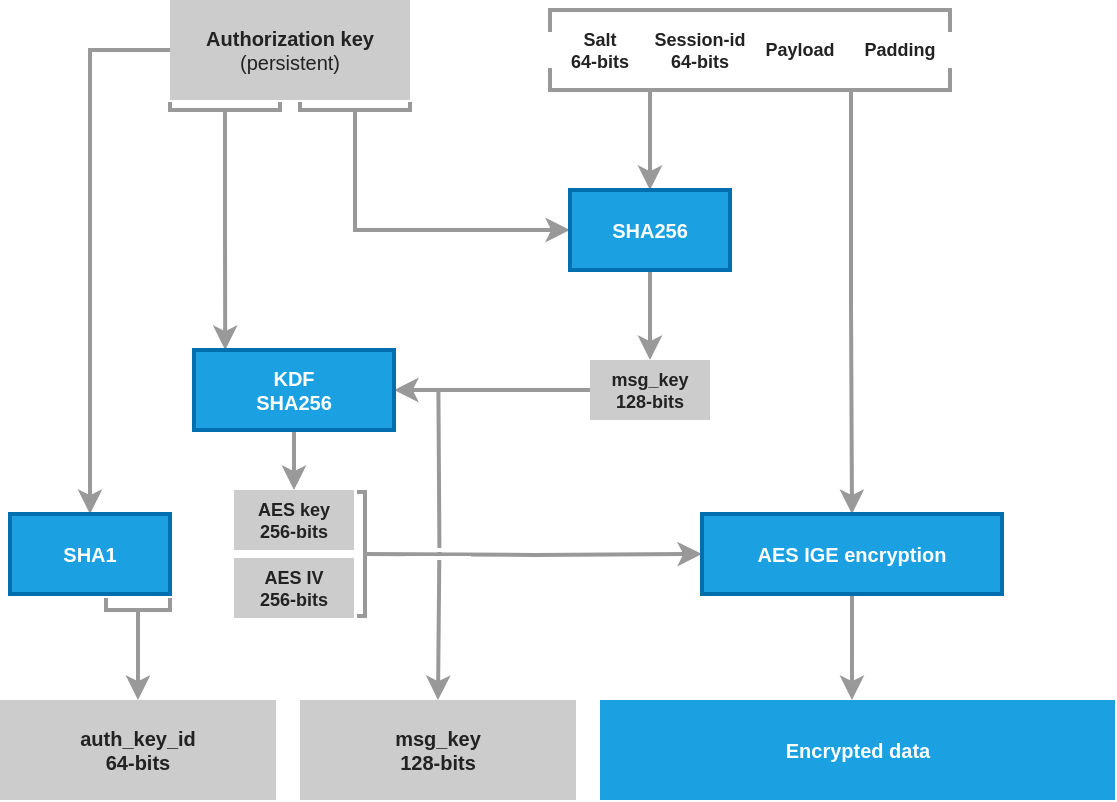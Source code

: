 <mxfile version="15.0.3" type="device"><diagram id="B_pJObWJwHofZ2sz2g88" name="Page-1"><mxGraphModel dx="413" dy="218" grid="1" gridSize="10" guides="1" tooltips="1" connect="1" arrows="1" fold="1" page="1" pageScale="1" pageWidth="565" pageHeight="420" math="0" shadow="0"><root><mxCell id="0"/><mxCell id="1" parent="0"/><mxCell id="ySvOMdyT5Ek2yyBn2JXz-30" style="edgeStyle=orthogonalEdgeStyle;rounded=0;orthogonalLoop=1;jettySize=auto;html=1;exitX=0;exitY=0.5;exitDx=0;exitDy=0;fontSize=10;fontColor=#222222;strokeColor=#999999;strokeWidth=2;entryX=0.5;entryY=0;entryDx=0;entryDy=0;" edge="1" parent="1" source="ySvOMdyT5Ek2yyBn2JXz-1" target="ySvOMdyT5Ek2yyBn2JXz-31"><mxGeometry relative="1" as="geometry"><mxPoint x="50" y="225" as="targetPoint"/></mxGeometry></mxCell><mxCell id="ySvOMdyT5Ek2yyBn2JXz-1" value="&lt;div style=&quot;font-size: 10px;&quot;&gt;Authorization key&lt;/div&gt;&lt;span style=&quot;font-weight: normal; font-size: 10px;&quot;&gt;(persistent)&lt;/span&gt;" style="rounded=0;whiteSpace=wrap;html=1;fontStyle=1;fontColor=#222222;fontSize=10;strokeColor=none;fillColor=#CCCCCC;" vertex="1" parent="1"><mxGeometry x="90" y="10" width="120" height="50" as="geometry"/></mxCell><mxCell id="ySvOMdyT5Ek2yyBn2JXz-38" style="edgeStyle=orthogonalEdgeStyle;rounded=0;orthogonalLoop=1;jettySize=auto;html=1;exitX=0.5;exitY=1;exitDx=0;exitDy=0;fontSize=10;fontColor=#222222;strokeColor=#999999;strokeWidth=2;" edge="1" parent="1" source="ySvOMdyT5Ek2yyBn2JXz-2"><mxGeometry relative="1" as="geometry"><mxPoint x="117.611" y="185" as="targetPoint"/></mxGeometry></mxCell><mxCell id="ySvOMdyT5Ek2yyBn2JXz-2" value="" style="shape=partialRectangle;whiteSpace=wrap;html=1;bottom=1;right=1;left=1;top=0;fillColor=none;routingCenterX=-0.5;strokeWidth=2;strokeColor=#999999;" vertex="1" parent="1"><mxGeometry x="90" y="62" width="55" height="3" as="geometry"/></mxCell><mxCell id="ySvOMdyT5Ek2yyBn2JXz-13" style="edgeStyle=orthogonalEdgeStyle;rounded=0;orthogonalLoop=1;jettySize=auto;html=1;exitX=0.5;exitY=1;exitDx=0;exitDy=0;entryX=0;entryY=0.5;entryDx=0;entryDy=0;fontSize=10;strokeWidth=2;strokeColor=#999999;" edge="1" parent="1" source="ySvOMdyT5Ek2yyBn2JXz-4" target="ySvOMdyT5Ek2yyBn2JXz-12"><mxGeometry relative="1" as="geometry"/></mxCell><mxCell id="ySvOMdyT5Ek2yyBn2JXz-4" value="" style="shape=partialRectangle;whiteSpace=wrap;html=1;bottom=1;right=1;left=1;top=0;fillColor=none;routingCenterX=-0.5;perimeterSpacing=1;strokeWidth=2;strokeColor=#999999;" vertex="1" parent="1"><mxGeometry x="155" y="62" width="55" height="3" as="geometry"/></mxCell><mxCell id="ySvOMdyT5Ek2yyBn2JXz-6" value="" style="shape=partialRectangle;whiteSpace=wrap;html=1;bottom=1;right=1;left=1;top=0;fillColor=none;routingCenterX=-0.5;perimeterSpacing=1;strokeWidth=2;direction=west;strokeColor=#999999;" vertex="1" parent="1"><mxGeometry x="280" y="15" width="200" height="10" as="geometry"/></mxCell><mxCell id="ySvOMdyT5Ek2yyBn2JXz-29" style="edgeStyle=orthogonalEdgeStyle;rounded=0;orthogonalLoop=1;jettySize=auto;html=1;exitX=0.75;exitY=1;exitDx=0;exitDy=0;entryX=0.5;entryY=0;entryDx=0;entryDy=0;fontSize=10;fontColor=#222222;strokeColor=#999999;strokeWidth=2;" edge="1" parent="1" source="ySvOMdyT5Ek2yyBn2JXz-7" target="ySvOMdyT5Ek2yyBn2JXz-28"><mxGeometry relative="1" as="geometry"/></mxCell><mxCell id="ySvOMdyT5Ek2yyBn2JXz-7" value="" style="shape=partialRectangle;whiteSpace=wrap;html=1;bottom=1;right=1;left=1;top=0;fillColor=none;routingCenterX=-0.5;perimeterSpacing=1;strokeWidth=2;direction=east;strokeColor=#999999;" vertex="1" parent="1"><mxGeometry x="280" y="45" width="200" height="10" as="geometry"/></mxCell><mxCell id="ySvOMdyT5Ek2yyBn2JXz-8" value="&lt;div style=&quot;font-size: 9px;&quot;&gt;Salt&lt;/div&gt;&lt;div style=&quot;font-size: 9px;&quot;&gt;64-bits&lt;br style=&quot;font-size: 9px;&quot;&gt;&lt;/div&gt;" style="text;html=1;strokeColor=none;fillColor=none;align=center;verticalAlign=middle;whiteSpace=wrap;rounded=0;fontSize=9;fontColor=#222222;fontStyle=1" vertex="1" parent="1"><mxGeometry x="280" y="25" width="50" height="20" as="geometry"/></mxCell><mxCell id="ySvOMdyT5Ek2yyBn2JXz-17" style="edgeStyle=orthogonalEdgeStyle;rounded=0;orthogonalLoop=1;jettySize=auto;html=1;entryX=0.5;entryY=0;entryDx=0;entryDy=0;fontSize=10;strokeColor=#999999;strokeWidth=2;" edge="1" parent="1" target="ySvOMdyT5Ek2yyBn2JXz-12"><mxGeometry relative="1" as="geometry"><mxPoint x="330" y="55" as="sourcePoint"/><Array as="points"><mxPoint x="330" y="65"/></Array></mxGeometry></mxCell><mxCell id="ySvOMdyT5Ek2yyBn2JXz-9" value="&lt;div style=&quot;font-size: 9px;&quot;&gt;Session-id&lt;/div&gt;&lt;div style=&quot;font-size: 9px;&quot;&gt;64-bits&lt;br style=&quot;font-size: 9px;&quot;&gt;&lt;/div&gt;" style="text;html=1;strokeColor=none;fillColor=none;align=center;verticalAlign=middle;whiteSpace=wrap;rounded=0;fontSize=9;fontColor=#222222;fontStyle=1" vertex="1" parent="1"><mxGeometry x="330" y="25" width="50" height="20" as="geometry"/></mxCell><mxCell id="ySvOMdyT5Ek2yyBn2JXz-10" value="Payload" style="text;html=1;strokeColor=none;fillColor=none;align=center;verticalAlign=middle;whiteSpace=wrap;rounded=0;fontSize=9;fontColor=#222222;fontStyle=1" vertex="1" parent="1"><mxGeometry x="380" y="25" width="50" height="20" as="geometry"/></mxCell><mxCell id="ySvOMdyT5Ek2yyBn2JXz-11" value="Padding" style="text;html=1;strokeColor=none;fillColor=none;align=center;verticalAlign=middle;whiteSpace=wrap;rounded=0;fontSize=9;fontColor=#222222;fontStyle=1" vertex="1" parent="1"><mxGeometry x="430" y="25" width="50" height="20" as="geometry"/></mxCell><mxCell id="ySvOMdyT5Ek2yyBn2JXz-19" style="edgeStyle=orthogonalEdgeStyle;rounded=0;orthogonalLoop=1;jettySize=auto;html=1;exitX=0.5;exitY=1;exitDx=0;exitDy=0;entryX=0.5;entryY=0;entryDx=0;entryDy=0;fontSize=9;fontColor=#222222;strokeColor=#999999;strokeWidth=2;" edge="1" parent="1" source="ySvOMdyT5Ek2yyBn2JXz-12" target="ySvOMdyT5Ek2yyBn2JXz-18"><mxGeometry relative="1" as="geometry"/></mxCell><mxCell id="ySvOMdyT5Ek2yyBn2JXz-12" value="SHA256" style="rounded=0;whiteSpace=wrap;html=1;fontSize=10;strokeColor=#006EAF;strokeWidth=2;fillColor=#1ba1e2;fontColor=#ffffff;fontStyle=1" vertex="1" parent="1"><mxGeometry x="290" y="105" width="80" height="40" as="geometry"/></mxCell><mxCell id="ySvOMdyT5Ek2yyBn2JXz-23" style="edgeStyle=orthogonalEdgeStyle;rounded=0;orthogonalLoop=1;jettySize=auto;html=1;exitX=0;exitY=0.5;exitDx=0;exitDy=0;entryX=1;entryY=0.5;entryDx=0;entryDy=0;fontSize=10;fontColor=#222222;strokeColor=#999999;strokeWidth=2;" edge="1" parent="1" source="ySvOMdyT5Ek2yyBn2JXz-18" target="ySvOMdyT5Ek2yyBn2JXz-20"><mxGeometry relative="1" as="geometry"/></mxCell><mxCell id="ySvOMdyT5Ek2yyBn2JXz-18" value="&lt;div&gt;msg_key&lt;/div&gt;128-bits" style="rounded=0;whiteSpace=wrap;html=1;fontStyle=1;fontColor=#222222;fontSize=9;strokeColor=none;fillColor=#CCCCCC;" vertex="1" parent="1"><mxGeometry x="300" y="190" width="60" height="30" as="geometry"/></mxCell><mxCell id="ySvOMdyT5Ek2yyBn2JXz-26" style="edgeStyle=orthogonalEdgeStyle;rounded=0;orthogonalLoop=1;jettySize=auto;html=1;exitX=0.5;exitY=1;exitDx=0;exitDy=0;entryX=0.5;entryY=0;entryDx=0;entryDy=0;fontSize=10;fontColor=#222222;strokeColor=#999999;strokeWidth=2;" edge="1" parent="1" source="ySvOMdyT5Ek2yyBn2JXz-20" target="ySvOMdyT5Ek2yyBn2JXz-24"><mxGeometry relative="1" as="geometry"/></mxCell><mxCell id="ySvOMdyT5Ek2yyBn2JXz-20" value="&lt;div&gt;KDF&lt;/div&gt;&lt;div&gt;SHA256&lt;br&gt;&lt;/div&gt;" style="rounded=0;whiteSpace=wrap;html=1;fontSize=10;strokeColor=#006EAF;strokeWidth=2;fillColor=#1ba1e2;fontColor=#ffffff;fontStyle=1" vertex="1" parent="1"><mxGeometry x="102" y="185" width="100" height="40" as="geometry"/></mxCell><mxCell id="ySvOMdyT5Ek2yyBn2JXz-24" value="&lt;div&gt;AES key&lt;/div&gt;256-bits" style="rounded=0;whiteSpace=wrap;html=1;fontStyle=1;fontColor=#222222;fontSize=9;strokeColor=none;fillColor=#CCCCCC;" vertex="1" parent="1"><mxGeometry x="122" y="255" width="60" height="30" as="geometry"/></mxCell><mxCell id="ySvOMdyT5Ek2yyBn2JXz-27" style="edgeStyle=orthogonalEdgeStyle;rounded=0;orthogonalLoop=1;jettySize=auto;html=1;fontSize=10;fontColor=#222222;strokeColor=#999999;strokeWidth=2;entryX=0;entryY=0.5;entryDx=0;entryDy=0;" edge="1" parent="1" target="ySvOMdyT5Ek2yyBn2JXz-28"><mxGeometry relative="1" as="geometry"><mxPoint x="280" y="287" as="targetPoint"/><mxPoint x="187" y="287" as="sourcePoint"/></mxGeometry></mxCell><mxCell id="ySvOMdyT5Ek2yyBn2JXz-25" value="&lt;div&gt;AES IV&lt;/div&gt;256-bits" style="rounded=0;whiteSpace=wrap;html=1;fontStyle=1;fontColor=#222222;fontSize=9;strokeColor=none;fillColor=#CCCCCC;" vertex="1" parent="1"><mxGeometry x="122" y="289" width="60" height="30" as="geometry"/></mxCell><mxCell id="ySvOMdyT5Ek2yyBn2JXz-44" style="edgeStyle=orthogonalEdgeStyle;rounded=0;orthogonalLoop=1;jettySize=auto;html=1;exitX=0.5;exitY=1;exitDx=0;exitDy=0;fontSize=10;fontColor=#222222;strokeColor=#999999;strokeWidth=2;" edge="1" parent="1" source="ySvOMdyT5Ek2yyBn2JXz-28"><mxGeometry relative="1" as="geometry"><mxPoint x="430.968" y="360" as="targetPoint"/></mxGeometry></mxCell><mxCell id="ySvOMdyT5Ek2yyBn2JXz-28" value="AES IGE encryption" style="rounded=0;whiteSpace=wrap;html=1;fontSize=10;strokeColor=#006EAF;strokeWidth=2;fillColor=#1ba1e2;fontColor=#ffffff;fontStyle=1" vertex="1" parent="1"><mxGeometry x="356" y="267" width="150" height="40" as="geometry"/></mxCell><mxCell id="ySvOMdyT5Ek2yyBn2JXz-31" value="SHA1" style="rounded=0;whiteSpace=wrap;html=1;fontSize=10;strokeColor=#006EAF;strokeWidth=2;fillColor=#1ba1e2;fontColor=#ffffff;fontStyle=1" vertex="1" parent="1"><mxGeometry x="10" y="267" width="80" height="40" as="geometry"/></mxCell><mxCell id="ySvOMdyT5Ek2yyBn2JXz-33" style="edgeStyle=orthogonalEdgeStyle;rounded=0;orthogonalLoop=1;jettySize=auto;html=1;exitX=0.5;exitY=1;exitDx=0;exitDy=0;fontSize=10;fontColor=#222222;strokeColor=#999999;strokeWidth=2;entryX=0.5;entryY=0;entryDx=0;entryDy=0;" edge="1" parent="1" source="ySvOMdyT5Ek2yyBn2JXz-32" target="ySvOMdyT5Ek2yyBn2JXz-34"><mxGeometry relative="1" as="geometry"><mxPoint x="74.286" y="360" as="targetPoint"/></mxGeometry></mxCell><mxCell id="ySvOMdyT5Ek2yyBn2JXz-32" value="" style="shape=partialRectangle;whiteSpace=wrap;html=1;bottom=1;right=1;left=1;top=0;fillColor=none;routingCenterX=-0.5;strokeWidth=2;strokeColor=#999999;" vertex="1" parent="1"><mxGeometry x="58" y="310" width="32" height="5" as="geometry"/></mxCell><mxCell id="ySvOMdyT5Ek2yyBn2JXz-34" value="&lt;div&gt;auth_key_id&lt;/div&gt;&lt;div&gt;64-bits&lt;br&gt;&lt;/div&gt;" style="rounded=0;whiteSpace=wrap;html=1;fontStyle=1;fontColor=#222222;fontSize=10;strokeColor=none;fillColor=#CCCCCC;" vertex="1" parent="1"><mxGeometry x="5" y="360" width="138" height="50" as="geometry"/></mxCell><mxCell id="ySvOMdyT5Ek2yyBn2JXz-40" style="edgeStyle=orthogonalEdgeStyle;rounded=0;orthogonalLoop=1;jettySize=auto;html=1;exitX=0.5;exitY=0;exitDx=0;exitDy=0;fontSize=10;fontColor=#222222;strokeColor=#999999;strokeWidth=2;entryX=0.5;entryY=0;entryDx=0;entryDy=0;" edge="1" parent="1" target="ySvOMdyT5Ek2yyBn2JXz-37"><mxGeometry relative="1" as="geometry"><mxPoint x="224.2" y="205" as="sourcePoint"/></mxGeometry></mxCell><mxCell id="ySvOMdyT5Ek2yyBn2JXz-37" value="&lt;div&gt;msg_key&lt;/div&gt;128-bits" style="rounded=0;whiteSpace=wrap;html=1;fontStyle=1;fontColor=#222222;fontSize=10;strokeColor=none;fillColor=#CCCCCC;" vertex="1" parent="1"><mxGeometry x="155" y="360" width="138" height="50" as="geometry"/></mxCell><mxCell id="ySvOMdyT5Ek2yyBn2JXz-42" value="Encrypted data" style="rounded=0;whiteSpace=wrap;html=1;fontSize=10;strokeWidth=2;fillColor=#1ba1e2;fontColor=#ffffff;fontStyle=1;strokeColor=none;" vertex="1" parent="1"><mxGeometry x="305" y="360" width="257.5" height="50" as="geometry"/></mxCell><mxCell id="ySvOMdyT5Ek2yyBn2JXz-45" value="" style="shape=partialRectangle;whiteSpace=wrap;html=1;bottom=1;right=1;left=1;top=0;fillColor=none;routingCenterX=-0.5;perimeterSpacing=1;strokeWidth=2;strokeColor=#999999;rotation=-90;" vertex="1" parent="1"><mxGeometry x="155" y="285.5" width="62" height="3" as="geometry"/></mxCell><mxCell id="ySvOMdyT5Ek2yyBn2JXz-49" value="" style="rounded=0;whiteSpace=wrap;html=1;fontSize=10;strokeWidth=2;strokeColor=none;" vertex="1" parent="1"><mxGeometry x="207.5" y="284" width="33" height="2" as="geometry"/></mxCell><mxCell id="ySvOMdyT5Ek2yyBn2JXz-50" value="" style="rounded=0;whiteSpace=wrap;html=1;fontSize=10;strokeWidth=2;strokeColor=none;" vertex="1" parent="1"><mxGeometry x="207.5" y="288" width="33" height="2" as="geometry"/></mxCell></root></mxGraphModel></diagram></mxfile>